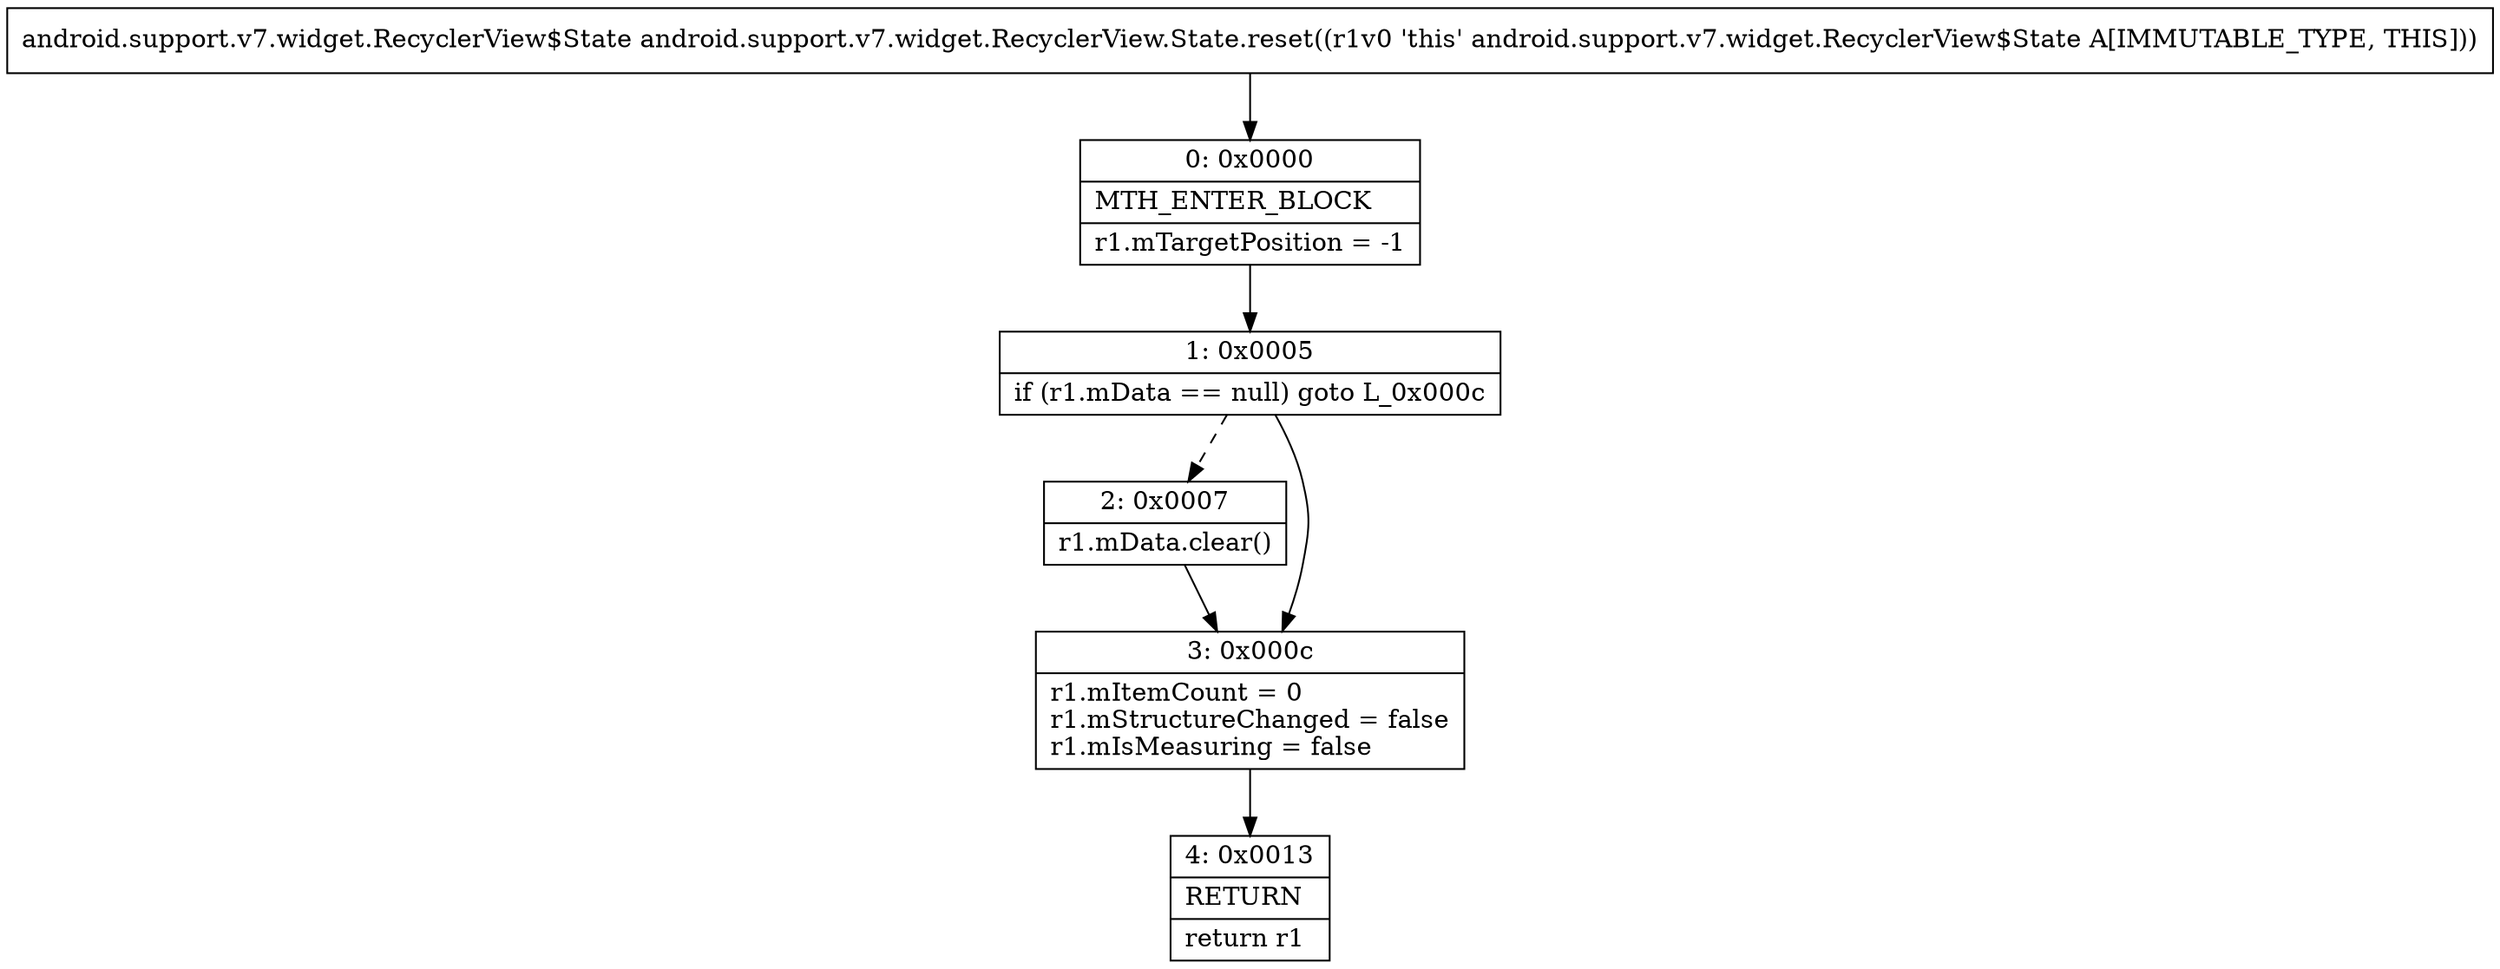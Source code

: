 digraph "CFG forandroid.support.v7.widget.RecyclerView.State.reset()Landroid\/support\/v7\/widget\/RecyclerView$State;" {
Node_0 [shape=record,label="{0\:\ 0x0000|MTH_ENTER_BLOCK\l|r1.mTargetPosition = \-1\l}"];
Node_1 [shape=record,label="{1\:\ 0x0005|if (r1.mData == null) goto L_0x000c\l}"];
Node_2 [shape=record,label="{2\:\ 0x0007|r1.mData.clear()\l}"];
Node_3 [shape=record,label="{3\:\ 0x000c|r1.mItemCount = 0\lr1.mStructureChanged = false\lr1.mIsMeasuring = false\l}"];
Node_4 [shape=record,label="{4\:\ 0x0013|RETURN\l|return r1\l}"];
MethodNode[shape=record,label="{android.support.v7.widget.RecyclerView$State android.support.v7.widget.RecyclerView.State.reset((r1v0 'this' android.support.v7.widget.RecyclerView$State A[IMMUTABLE_TYPE, THIS])) }"];
MethodNode -> Node_0;
Node_0 -> Node_1;
Node_1 -> Node_2[style=dashed];
Node_1 -> Node_3;
Node_2 -> Node_3;
Node_3 -> Node_4;
}

